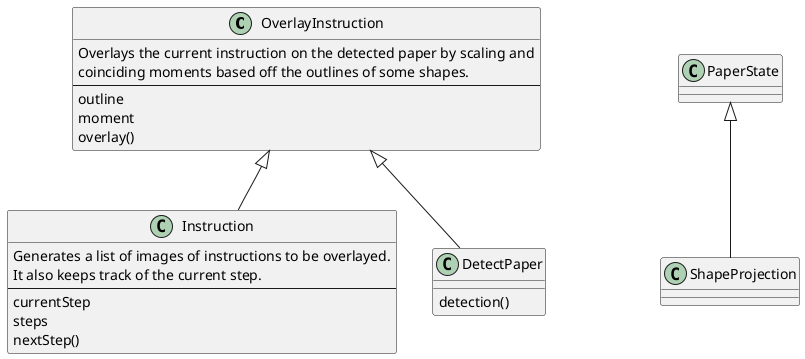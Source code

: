 @startuml
OverlayInstruction <|-- Instruction
OverlayInstruction <|-- DetectPaper
PaperState <|-- ShapeProjection

class Instruction {
Generates a list of images of instructions to be overlayed.
It also keeps track of the current step.
--
currentStep
steps
nextStep()
}

class OverlayInstruction {
Overlays the current instruction on the detected paper by scaling and
coinciding moments based off the outlines of some shapes.
--
outline
moment
overlay()
}

class DetectPaper {
detection()
}
@enduml
